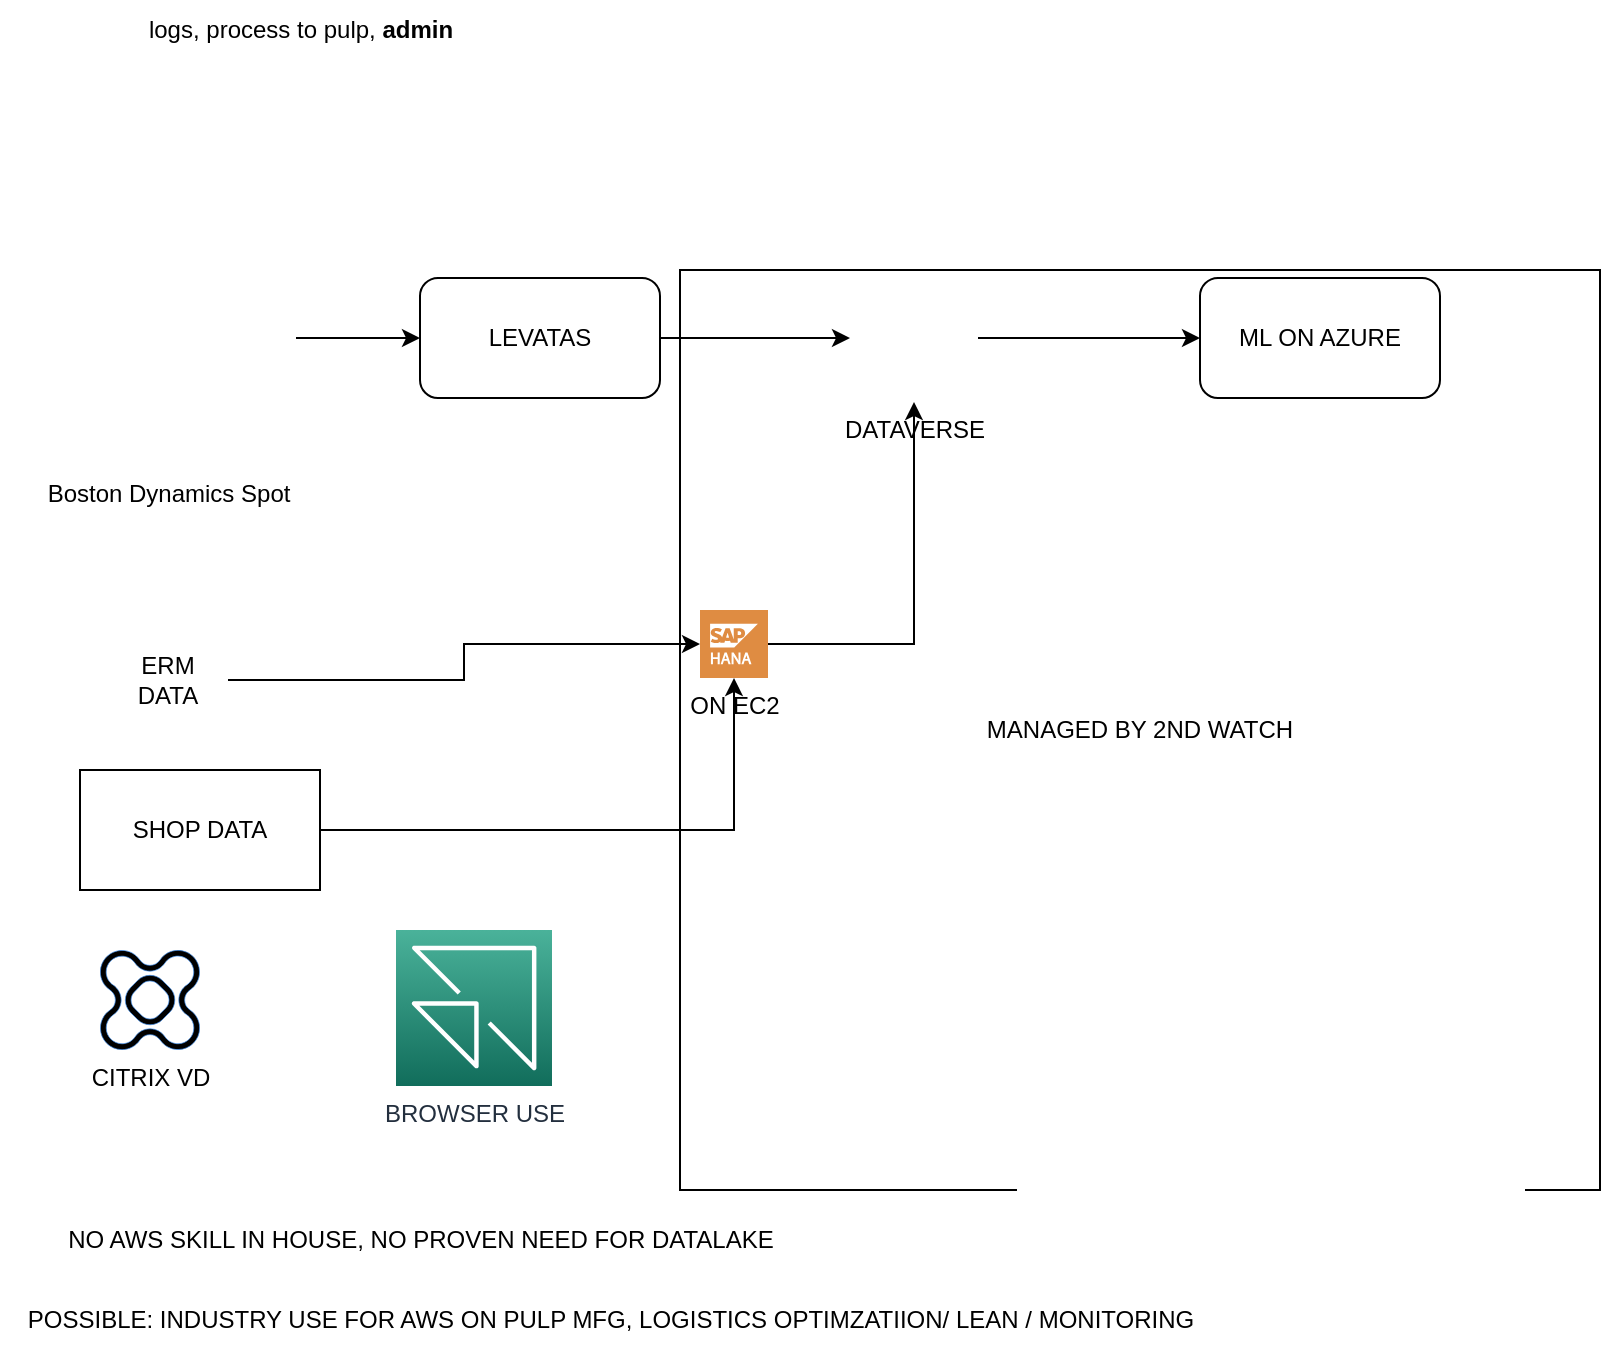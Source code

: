 <mxfile version="20.8.1" type="github">
  <diagram id="TB6GL7cPLUMWL0FS7bqZ" name="Page-1">
    <mxGraphModel dx="2154" dy="1071" grid="1" gridSize="10" guides="1" tooltips="1" connect="1" arrows="1" fold="1" page="1" pageScale="1" pageWidth="850" pageHeight="1100" math="0" shadow="0">
      <root>
        <mxCell id="0" />
        <mxCell id="1" parent="0" />
        <mxCell id="-1D-H3BYv4BlZ4mutpVC-19" value="MANAGED BY 2ND WATCH" style="whiteSpace=wrap;html=1;aspect=fixed;" vertex="1" parent="1">
          <mxGeometry x="340" y="220" width="460" height="460" as="geometry" />
        </mxCell>
        <mxCell id="-1D-H3BYv4BlZ4mutpVC-6" value="" style="edgeStyle=orthogonalEdgeStyle;rounded=0;orthogonalLoop=1;jettySize=auto;html=1;" edge="1" parent="1" source="-1D-H3BYv4BlZ4mutpVC-1" target="-1D-H3BYv4BlZ4mutpVC-3">
          <mxGeometry relative="1" as="geometry" />
        </mxCell>
        <mxCell id="-1D-H3BYv4BlZ4mutpVC-1" value="Boston Dynamics Spot" style="shape=image;html=1;verticalAlign=top;verticalLabelPosition=bottom;labelBackgroundColor=#ffffff;imageAspect=0;aspect=fixed;image=https://cdn2.iconfinder.com/data/icons/competitive-strategy-and-corporate-training/512/199_robot_Android_artificial_bot_technology_app_development-128.png" vertex="1" parent="1">
          <mxGeometry x="20" y="190" width="128" height="128" as="geometry" />
        </mxCell>
        <mxCell id="-1D-H3BYv4BlZ4mutpVC-7" value="" style="edgeStyle=orthogonalEdgeStyle;rounded=0;orthogonalLoop=1;jettySize=auto;html=1;" edge="1" parent="1" source="-1D-H3BYv4BlZ4mutpVC-3" target="-1D-H3BYv4BlZ4mutpVC-4">
          <mxGeometry relative="1" as="geometry" />
        </mxCell>
        <mxCell id="-1D-H3BYv4BlZ4mutpVC-3" value="LEVATAS" style="rounded=1;whiteSpace=wrap;html=1;" vertex="1" parent="1">
          <mxGeometry x="210" y="224" width="120" height="60" as="geometry" />
        </mxCell>
        <mxCell id="-1D-H3BYv4BlZ4mutpVC-8" value="" style="edgeStyle=orthogonalEdgeStyle;rounded=0;orthogonalLoop=1;jettySize=auto;html=1;" edge="1" parent="1" source="-1D-H3BYv4BlZ4mutpVC-4" target="-1D-H3BYv4BlZ4mutpVC-5">
          <mxGeometry relative="1" as="geometry" />
        </mxCell>
        <mxCell id="-1D-H3BYv4BlZ4mutpVC-4" value="DATAVERSE" style="shape=image;html=1;verticalAlign=top;verticalLabelPosition=bottom;labelBackgroundColor=#ffffff;imageAspect=0;aspect=fixed;image=https://cdn2.iconfinder.com/data/icons/adobe-icons-professional/64/Dw.png" vertex="1" parent="1">
          <mxGeometry x="425" y="222" width="64" height="64" as="geometry" />
        </mxCell>
        <mxCell id="-1D-H3BYv4BlZ4mutpVC-5" value="ML ON AZURE" style="rounded=1;whiteSpace=wrap;html=1;" vertex="1" parent="1">
          <mxGeometry x="600" y="224" width="120" height="60" as="geometry" />
        </mxCell>
        <mxCell id="-1D-H3BYv4BlZ4mutpVC-12" style="edgeStyle=orthogonalEdgeStyle;rounded=0;orthogonalLoop=1;jettySize=auto;html=1;" edge="1" parent="1" source="-1D-H3BYv4BlZ4mutpVC-9" target="-1D-H3BYv4BlZ4mutpVC-10">
          <mxGeometry relative="1" as="geometry" />
        </mxCell>
        <mxCell id="-1D-H3BYv4BlZ4mutpVC-9" value="ERM DATA" style="text;html=1;strokeColor=none;fillColor=none;align=center;verticalAlign=middle;whiteSpace=wrap;rounded=0;" vertex="1" parent="1">
          <mxGeometry x="54" y="410" width="60" height="30" as="geometry" />
        </mxCell>
        <mxCell id="-1D-H3BYv4BlZ4mutpVC-11" style="edgeStyle=orthogonalEdgeStyle;rounded=0;orthogonalLoop=1;jettySize=auto;html=1;" edge="1" parent="1" source="-1D-H3BYv4BlZ4mutpVC-10" target="-1D-H3BYv4BlZ4mutpVC-4">
          <mxGeometry relative="1" as="geometry" />
        </mxCell>
        <mxCell id="-1D-H3BYv4BlZ4mutpVC-10" value="ON EC2" style="sketch=0;pointerEvents=1;shadow=0;dashed=0;html=1;strokeColor=none;fillColor=#DF8C42;labelPosition=center;verticalLabelPosition=bottom;verticalAlign=top;align=center;outlineConnect=0;shape=mxgraph.veeam2.sap_hana;" vertex="1" parent="1">
          <mxGeometry x="350" y="390" width="34" height="34" as="geometry" />
        </mxCell>
        <mxCell id="-1D-H3BYv4BlZ4mutpVC-14" style="edgeStyle=orthogonalEdgeStyle;rounded=0;orthogonalLoop=1;jettySize=auto;html=1;" edge="1" parent="1" source="-1D-H3BYv4BlZ4mutpVC-13" target="-1D-H3BYv4BlZ4mutpVC-10">
          <mxGeometry relative="1" as="geometry" />
        </mxCell>
        <mxCell id="-1D-H3BYv4BlZ4mutpVC-13" value="SHOP DATA" style="rounded=0;whiteSpace=wrap;html=1;" vertex="1" parent="1">
          <mxGeometry x="40" y="470" width="120" height="60" as="geometry" />
        </mxCell>
        <mxCell id="-1D-H3BYv4BlZ4mutpVC-15" value="CITRIX VD" style="sketch=0;aspect=fixed;html=1;points=[];align=center;image;fontSize=12;image=img/lib/mscae/Citrix_Virtual_Desktops_Essentials.svg;" vertex="1" parent="1">
          <mxGeometry x="50" y="560" width="50" height="50" as="geometry" />
        </mxCell>
        <mxCell id="-1D-H3BYv4BlZ4mutpVC-16" value="BROWSER USE" style="sketch=0;points=[[0,0,0],[0.25,0,0],[0.5,0,0],[0.75,0,0],[1,0,0],[0,1,0],[0.25,1,0],[0.5,1,0],[0.75,1,0],[1,1,0],[0,0.25,0],[0,0.5,0],[0,0.75,0],[1,0.25,0],[1,0.5,0],[1,0.75,0]];outlineConnect=0;fontColor=#232F3E;gradientColor=#4AB29A;gradientDirection=north;fillColor=#116D5B;strokeColor=#ffffff;dashed=0;verticalLabelPosition=bottom;verticalAlign=top;align=center;html=1;fontSize=12;fontStyle=0;aspect=fixed;shape=mxgraph.aws4.resourceIcon;resIcon=mxgraph.aws4.appstream_20;" vertex="1" parent="1">
          <mxGeometry x="198" y="550" width="78" height="78" as="geometry" />
        </mxCell>
        <mxCell id="-1D-H3BYv4BlZ4mutpVC-17" value="NO AWS SKILL IN HOUSE, NO PROVEN NEED FOR DATALAKE " style="text;html=1;align=center;verticalAlign=middle;resizable=0;points=[];autosize=1;strokeColor=none;fillColor=none;" vertex="1" parent="1">
          <mxGeometry x="20" y="690" width="380" height="30" as="geometry" />
        </mxCell>
        <mxCell id="-1D-H3BYv4BlZ4mutpVC-18" value="POSSIBLE: INDUSTRY USE FOR AWS ON PULP MFG, LOGISTICS OPTIMZATIION/ LEAN / MONITORING " style="text;html=1;align=center;verticalAlign=middle;resizable=0;points=[];autosize=1;strokeColor=none;fillColor=none;" vertex="1" parent="1">
          <mxGeometry y="730" width="610" height="30" as="geometry" />
        </mxCell>
        <mxCell id="-1D-H3BYv4BlZ4mutpVC-20" value="logs, process to pulp, &lt;b&gt;admin&lt;/b&gt;" style="text;html=1;align=center;verticalAlign=middle;resizable=0;points=[];autosize=1;strokeColor=none;fillColor=none;" vertex="1" parent="1">
          <mxGeometry x="60" y="85" width="180" height="30" as="geometry" />
        </mxCell>
      </root>
    </mxGraphModel>
  </diagram>
</mxfile>
